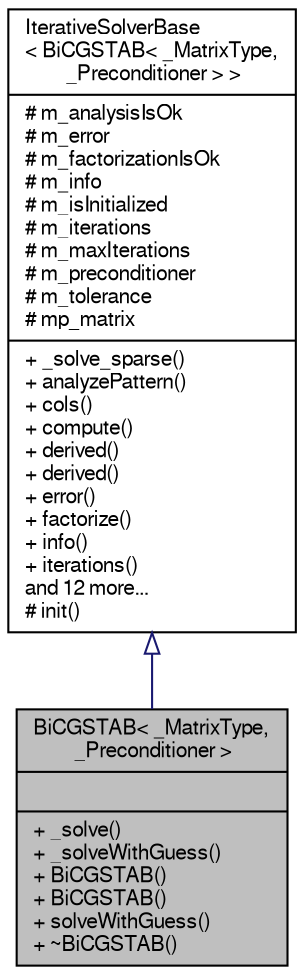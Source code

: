 digraph "BiCGSTAB&lt; _MatrixType, _Preconditioner &gt;"
{
  edge [fontname="FreeSans",fontsize="10",labelfontname="FreeSans",labelfontsize="10"];
  node [fontname="FreeSans",fontsize="10",shape=record];
  Node1 [label="{BiCGSTAB\< _MatrixType,\l _Preconditioner \>\n||+ _solve()\l+ _solveWithGuess()\l+ BiCGSTAB()\l+ BiCGSTAB()\l+ solveWithGuess()\l+ ~BiCGSTAB()\l}",height=0.2,width=0.4,color="black", fillcolor="grey75", style="filled" fontcolor="black"];
  Node2 -> Node1 [dir="back",color="midnightblue",fontsize="10",style="solid",arrowtail="onormal",fontname="FreeSans"];
  Node2 [label="{IterativeSolverBase\l\< BiCGSTAB\< _MatrixType,\l _Preconditioner \> \>\n|# m_analysisIsOk\l# m_error\l# m_factorizationIsOk\l# m_info\l# m_isInitialized\l# m_iterations\l# m_maxIterations\l# m_preconditioner\l# m_tolerance\l# mp_matrix\l|+ _solve_sparse()\l+ analyzePattern()\l+ cols()\l+ compute()\l+ derived()\l+ derived()\l+ error()\l+ factorize()\l+ info()\l+ iterations()\land 12 more...\l# init()\l}",height=0.2,width=0.4,color="black", fillcolor="white", style="filled",URL="$classEigen_1_1IterativeSolverBase.html"];
}
